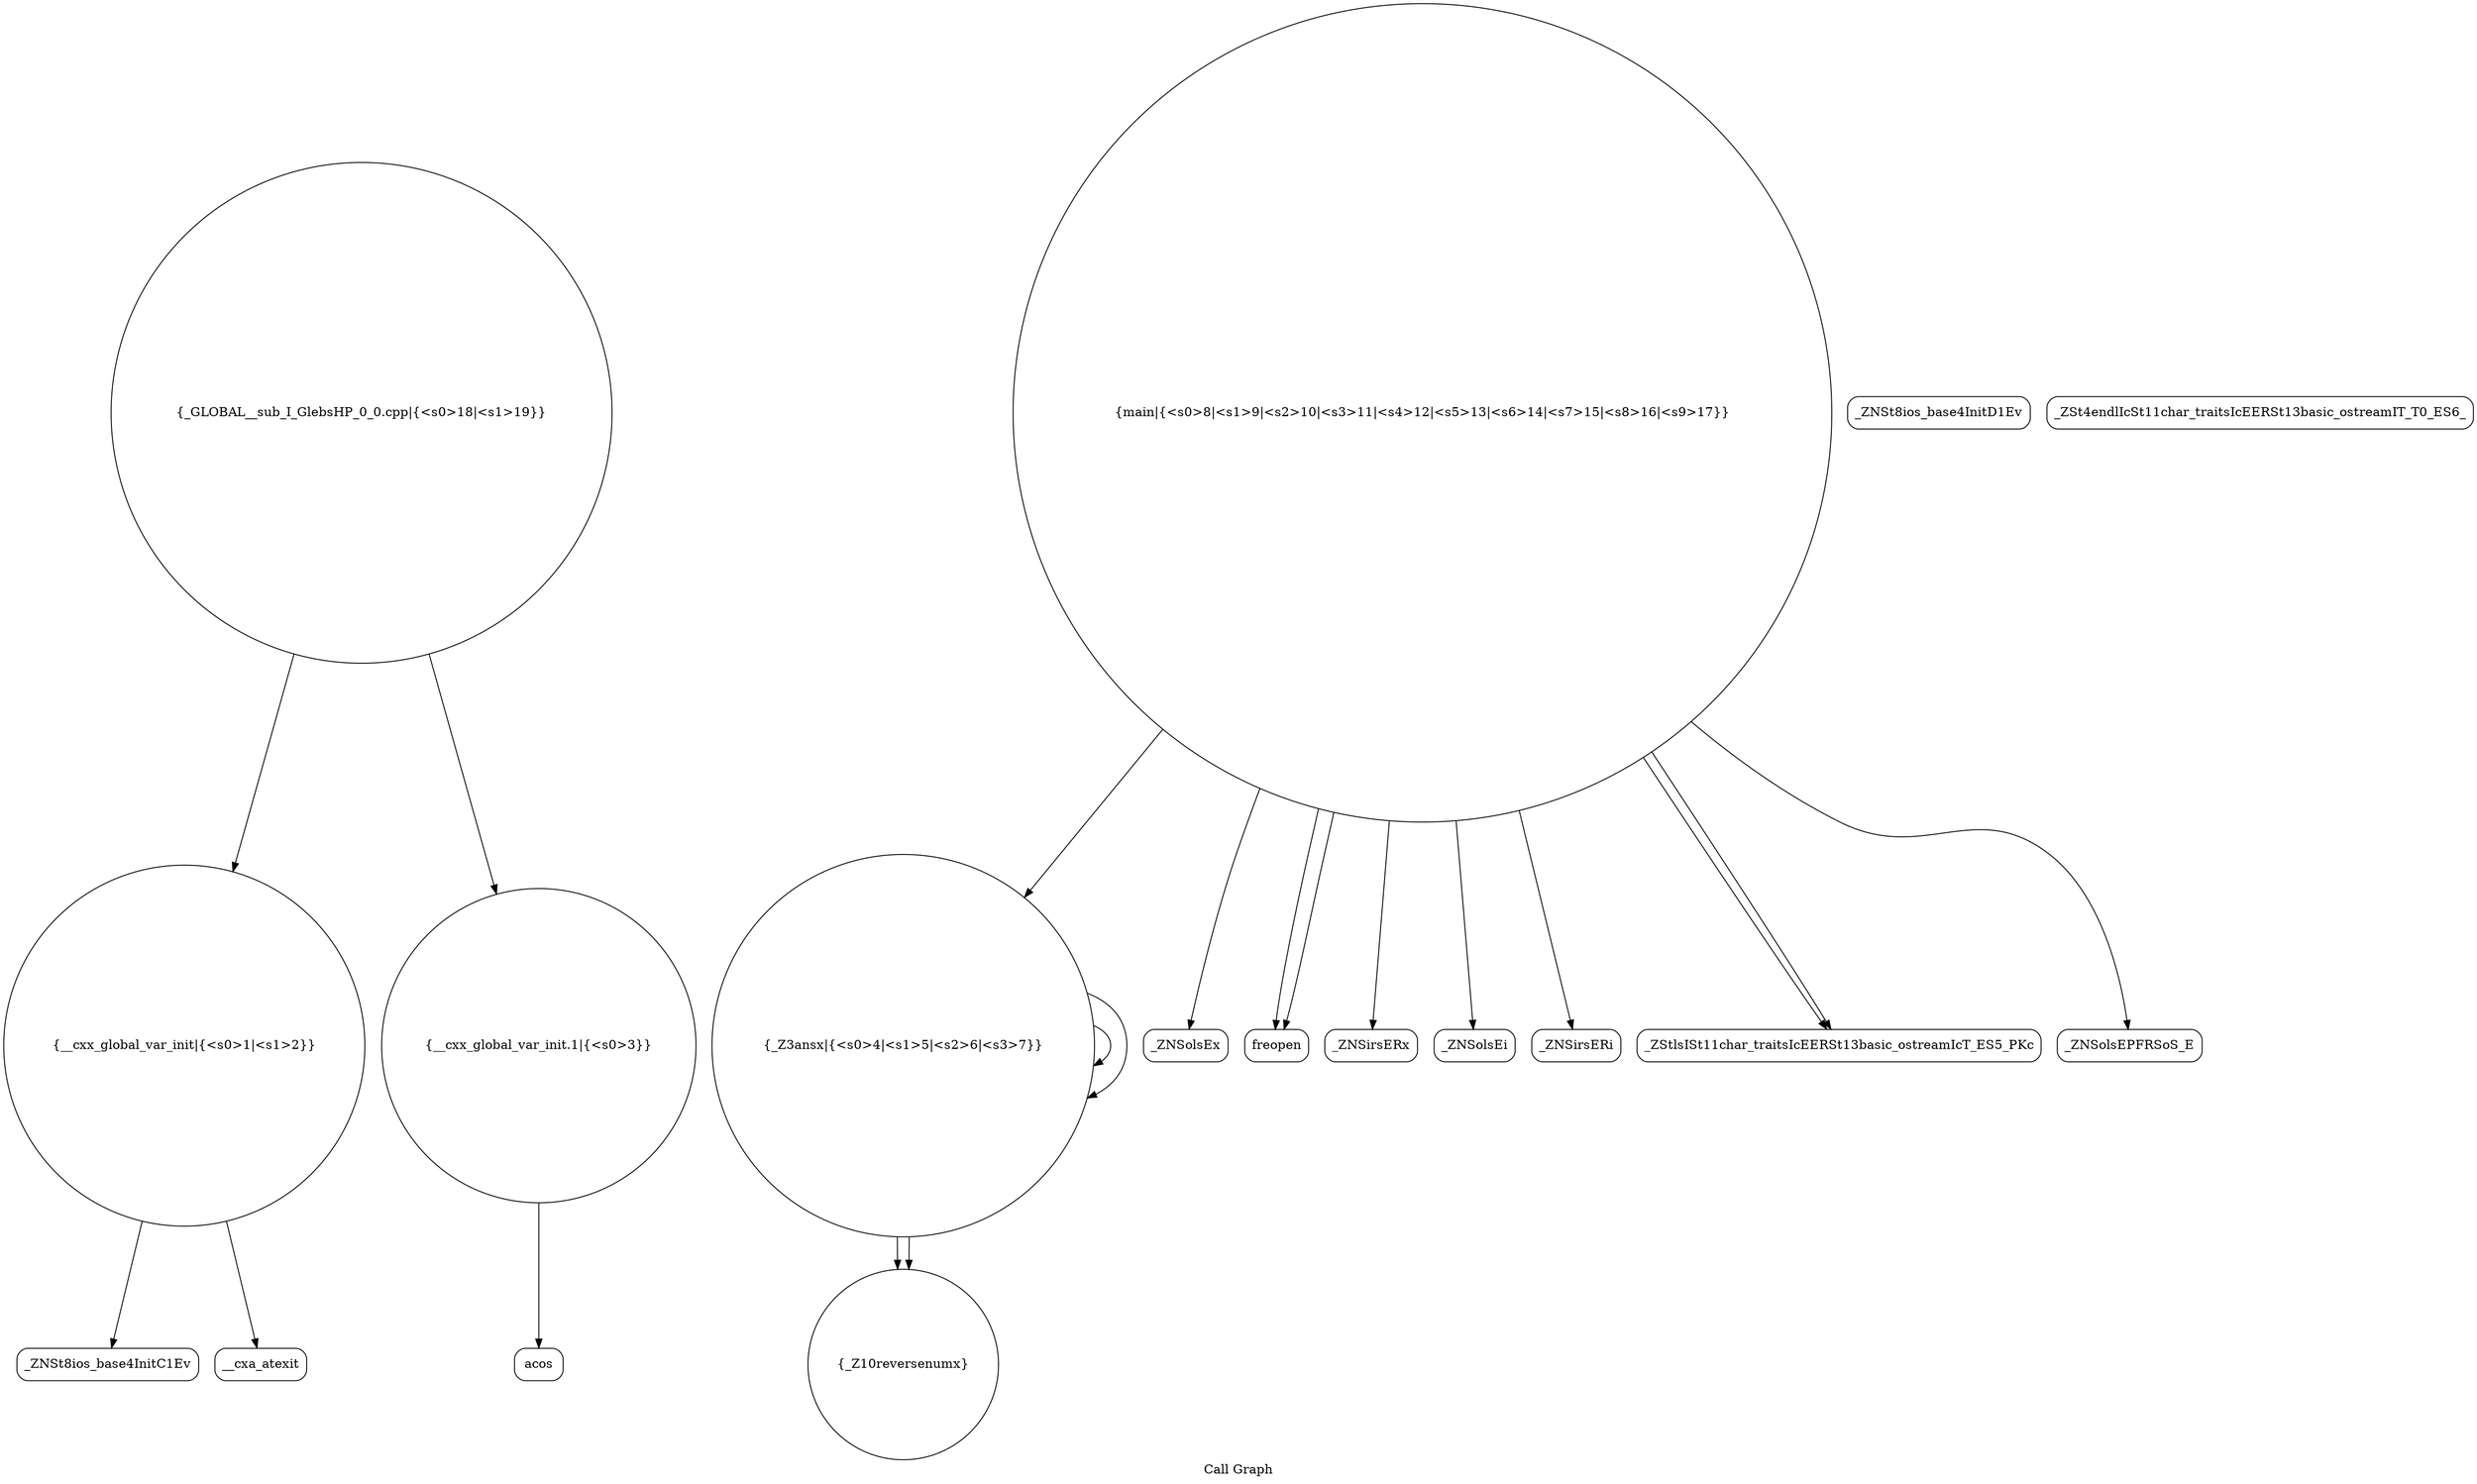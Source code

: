 digraph "Call Graph" {
	label="Call Graph";

	Node0x55a4ac472600 [shape=record,shape=circle,label="{__cxx_global_var_init|{<s0>1|<s1>2}}"];
	Node0x55a4ac472600:s0 -> Node0x55a4ac472a90[color=black];
	Node0x55a4ac472600:s1 -> Node0x55a4ac472b90[color=black];
	Node0x55a4ac472d90 [shape=record,shape=circle,label="{_Z3ansx|{<s0>4|<s1>5|<s2>6|<s3>7}}"];
	Node0x55a4ac472d90:s0 -> Node0x55a4ac472d90[color=black];
	Node0x55a4ac472d90:s1 -> Node0x55a4ac472d10[color=black];
	Node0x55a4ac472d90:s2 -> Node0x55a4ac472d90[color=black];
	Node0x55a4ac472d90:s3 -> Node0x55a4ac472d10[color=black];
	Node0x55a4ac473110 [shape=record,shape=Mrecord,label="{_ZNSolsEx}"];
	Node0x55a4ac472b10 [shape=record,shape=Mrecord,label="{_ZNSt8ios_base4InitD1Ev}"];
	Node0x55a4ac472e90 [shape=record,shape=Mrecord,label="{freopen}"];
	Node0x55a4ac473210 [shape=record,shape=Mrecord,label="{_ZSt4endlIcSt11char_traitsIcEERSt13basic_ostreamIT_T0_ES6_}"];
	Node0x55a4ac472c10 [shape=record,shape=circle,label="{__cxx_global_var_init.1|{<s0>3}}"];
	Node0x55a4ac472c10:s0 -> Node0x55a4ac472c90[color=black];
	Node0x55a4ac472f90 [shape=record,shape=Mrecord,label="{_ZNSirsERx}"];
	Node0x55a4ac472d10 [shape=record,shape=circle,label="{_Z10reversenumx}"];
	Node0x55a4ac473090 [shape=record,shape=Mrecord,label="{_ZNSolsEi}"];
	Node0x55a4ac472a90 [shape=record,shape=Mrecord,label="{_ZNSt8ios_base4InitC1Ev}"];
	Node0x55a4ac472e10 [shape=record,shape=circle,label="{main|{<s0>8|<s1>9|<s2>10|<s3>11|<s4>12|<s5>13|<s6>14|<s7>15|<s8>16|<s9>17}}"];
	Node0x55a4ac472e10:s0 -> Node0x55a4ac472e90[color=black];
	Node0x55a4ac472e10:s1 -> Node0x55a4ac472e90[color=black];
	Node0x55a4ac472e10:s2 -> Node0x55a4ac472f10[color=black];
	Node0x55a4ac472e10:s3 -> Node0x55a4ac472f90[color=black];
	Node0x55a4ac472e10:s4 -> Node0x55a4ac473010[color=black];
	Node0x55a4ac472e10:s5 -> Node0x55a4ac473090[color=black];
	Node0x55a4ac472e10:s6 -> Node0x55a4ac473010[color=black];
	Node0x55a4ac472e10:s7 -> Node0x55a4ac472d90[color=black];
	Node0x55a4ac472e10:s8 -> Node0x55a4ac473110[color=black];
	Node0x55a4ac472e10:s9 -> Node0x55a4ac473190[color=black];
	Node0x55a4ac473190 [shape=record,shape=Mrecord,label="{_ZNSolsEPFRSoS_E}"];
	Node0x55a4ac472b90 [shape=record,shape=Mrecord,label="{__cxa_atexit}"];
	Node0x55a4ac472f10 [shape=record,shape=Mrecord,label="{_ZNSirsERi}"];
	Node0x55a4ac473290 [shape=record,shape=circle,label="{_GLOBAL__sub_I_GlebsHP_0_0.cpp|{<s0>18|<s1>19}}"];
	Node0x55a4ac473290:s0 -> Node0x55a4ac472600[color=black];
	Node0x55a4ac473290:s1 -> Node0x55a4ac472c10[color=black];
	Node0x55a4ac472c90 [shape=record,shape=Mrecord,label="{acos}"];
	Node0x55a4ac473010 [shape=record,shape=Mrecord,label="{_ZStlsISt11char_traitsIcEERSt13basic_ostreamIcT_ES5_PKc}"];
}
